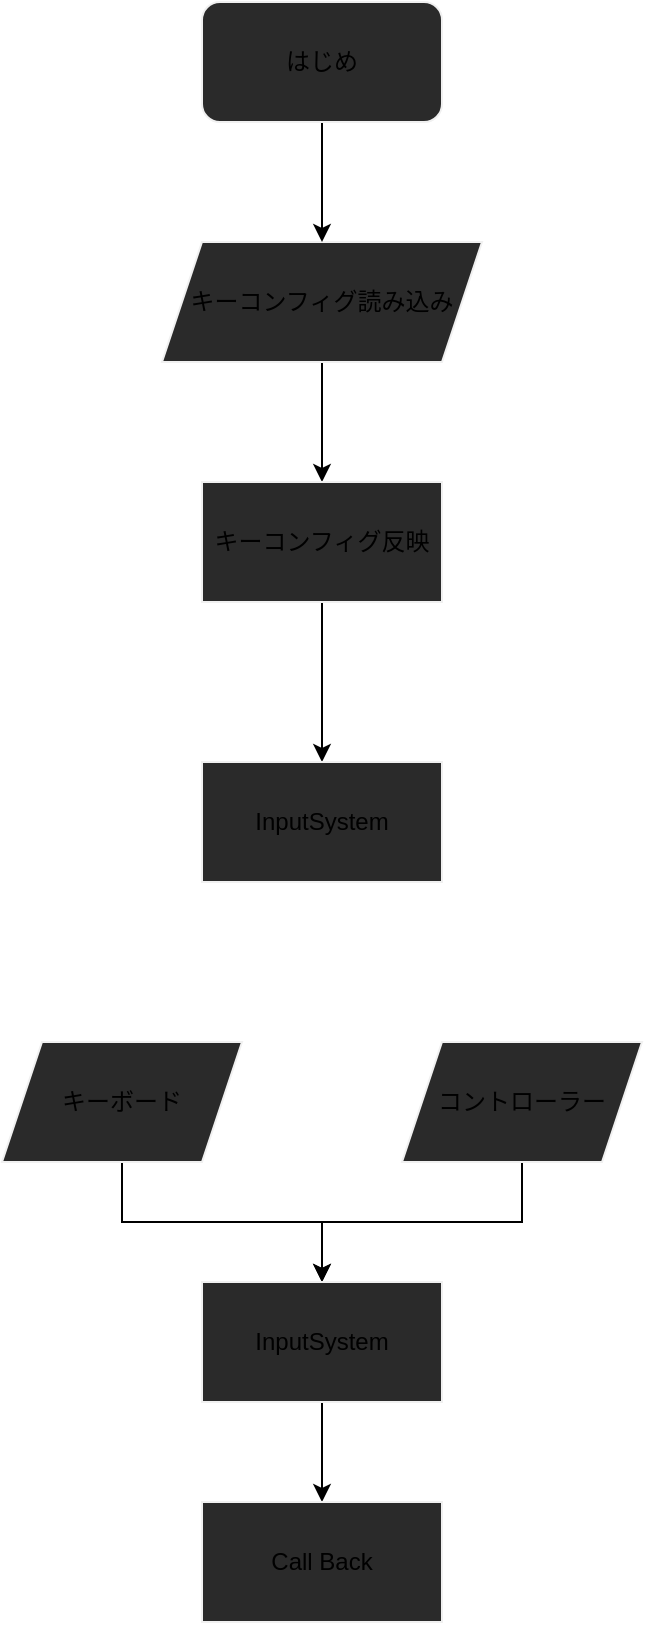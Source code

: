 <mxfile>
    <diagram id="MvHWCSSQX3e3KkiWHiED" name="入力">
        <mxGraphModel dx="1118" dy="828" grid="1" gridSize="10" guides="1" tooltips="1" connect="1" arrows="1" fold="1" page="1" pageScale="1" pageWidth="827" pageHeight="1169" math="0" shadow="0">
            <root>
                <mxCell id="tY9Q51Z8qSHrIGonVBdd-0"/>
                <mxCell id="tY9Q51Z8qSHrIGonVBdd-1" parent="tY9Q51Z8qSHrIGonVBdd-0"/>
                <mxCell id="tY9Q51Z8qSHrIGonVBdd-7" style="edgeStyle=orthogonalEdgeStyle;rounded=0;orthogonalLoop=1;jettySize=auto;html=1;exitX=0.5;exitY=1;exitDx=0;exitDy=0;entryX=0.5;entryY=0;entryDx=0;entryDy=0;fontSize=12;" parent="tY9Q51Z8qSHrIGonVBdd-1" source="tY9Q51Z8qSHrIGonVBdd-2" target="tY9Q51Z8qSHrIGonVBdd-5" edge="1">
                    <mxGeometry relative="1" as="geometry"/>
                </mxCell>
                <mxCell id="tY9Q51Z8qSHrIGonVBdd-2" value="キーコンフィグ読み込み" style="shape=parallelogram;perimeter=parallelogramPerimeter;whiteSpace=wrap;html=1;fixedSize=1;strokeColor=#f0f0f0;fillColor=#2a2a2a;fontSize=12;align=center;" parent="tY9Q51Z8qSHrIGonVBdd-1" vertex="1">
                    <mxGeometry x="340" y="200" width="160" height="60" as="geometry"/>
                </mxCell>
                <mxCell id="tY9Q51Z8qSHrIGonVBdd-4" style="edgeStyle=orthogonalEdgeStyle;rounded=0;orthogonalLoop=1;jettySize=auto;html=1;exitX=0.5;exitY=1;exitDx=0;exitDy=0;entryX=0.5;entryY=0;entryDx=0;entryDy=0;fontSize=12;" parent="tY9Q51Z8qSHrIGonVBdd-1" source="tY9Q51Z8qSHrIGonVBdd-3" target="tY9Q51Z8qSHrIGonVBdd-2" edge="1">
                    <mxGeometry relative="1" as="geometry"/>
                </mxCell>
                <mxCell id="tY9Q51Z8qSHrIGonVBdd-3" value="はじめ" style="rounded=1;whiteSpace=wrap;html=1;strokeColor=#f0f0f0;fillColor=#2a2a2a;fontSize=12;align=center;" parent="tY9Q51Z8qSHrIGonVBdd-1" vertex="1">
                    <mxGeometry x="360" y="80" width="120" height="60" as="geometry"/>
                </mxCell>
                <mxCell id="tY9Q51Z8qSHrIGonVBdd-8" style="edgeStyle=orthogonalEdgeStyle;rounded=0;orthogonalLoop=1;jettySize=auto;html=1;exitX=0.5;exitY=1;exitDx=0;exitDy=0;entryX=0.5;entryY=0;entryDx=0;entryDy=0;fontSize=12;" parent="tY9Q51Z8qSHrIGonVBdd-1" source="tY9Q51Z8qSHrIGonVBdd-5" target="tY9Q51Z8qSHrIGonVBdd-6" edge="1">
                    <mxGeometry relative="1" as="geometry"/>
                </mxCell>
                <mxCell id="tY9Q51Z8qSHrIGonVBdd-5" value="キーコンフィグ反映" style="rounded=0;whiteSpace=wrap;html=1;strokeColor=#f0f0f0;fillColor=#2a2a2a;fontSize=12;align=center;" parent="tY9Q51Z8qSHrIGonVBdd-1" vertex="1">
                    <mxGeometry x="360" y="320" width="120" height="60" as="geometry"/>
                </mxCell>
                <mxCell id="tY9Q51Z8qSHrIGonVBdd-6" value="InputSystem" style="rounded=0;whiteSpace=wrap;html=1;strokeColor=#f0f0f0;fillColor=#2a2a2a;fontSize=12;align=center;" parent="tY9Q51Z8qSHrIGonVBdd-1" vertex="1">
                    <mxGeometry x="360" y="460" width="120" height="60" as="geometry"/>
                </mxCell>
                <mxCell id="tY9Q51Z8qSHrIGonVBdd-12" style="edgeStyle=orthogonalEdgeStyle;rounded=0;orthogonalLoop=1;jettySize=auto;html=1;exitX=0.5;exitY=1;exitDx=0;exitDy=0;entryX=0.5;entryY=0;entryDx=0;entryDy=0;fontSize=12;" parent="tY9Q51Z8qSHrIGonVBdd-1" source="tY9Q51Z8qSHrIGonVBdd-9" target="tY9Q51Z8qSHrIGonVBdd-11" edge="1">
                    <mxGeometry relative="1" as="geometry"/>
                </mxCell>
                <mxCell id="tY9Q51Z8qSHrIGonVBdd-9" value="キーボード" style="shape=parallelogram;perimeter=parallelogramPerimeter;whiteSpace=wrap;html=1;fixedSize=1;strokeColor=#f0f0f0;fillColor=#2a2a2a;fontSize=12;align=center;" parent="tY9Q51Z8qSHrIGonVBdd-1" vertex="1">
                    <mxGeometry x="260" y="600" width="120" height="60" as="geometry"/>
                </mxCell>
                <mxCell id="tY9Q51Z8qSHrIGonVBdd-13" style="edgeStyle=orthogonalEdgeStyle;rounded=0;orthogonalLoop=1;jettySize=auto;html=1;exitX=0.5;exitY=1;exitDx=0;exitDy=0;entryX=0.5;entryY=0;entryDx=0;entryDy=0;fontSize=12;" parent="tY9Q51Z8qSHrIGonVBdd-1" source="tY9Q51Z8qSHrIGonVBdd-10" target="tY9Q51Z8qSHrIGonVBdd-11" edge="1">
                    <mxGeometry relative="1" as="geometry"/>
                </mxCell>
                <mxCell id="tY9Q51Z8qSHrIGonVBdd-10" value="コントローラー" style="shape=parallelogram;perimeter=parallelogramPerimeter;whiteSpace=wrap;html=1;fixedSize=1;strokeColor=#f0f0f0;fillColor=#2a2a2a;fontSize=12;align=center;" parent="tY9Q51Z8qSHrIGonVBdd-1" vertex="1">
                    <mxGeometry x="460" y="600" width="120" height="60" as="geometry"/>
                </mxCell>
                <mxCell id="tY9Q51Z8qSHrIGonVBdd-15" style="edgeStyle=orthogonalEdgeStyle;rounded=0;orthogonalLoop=1;jettySize=auto;html=1;exitX=0.5;exitY=1;exitDx=0;exitDy=0;entryX=0.5;entryY=0;entryDx=0;entryDy=0;fontSize=12;" parent="tY9Q51Z8qSHrIGonVBdd-1" source="tY9Q51Z8qSHrIGonVBdd-11" target="tY9Q51Z8qSHrIGonVBdd-14" edge="1">
                    <mxGeometry relative="1" as="geometry"/>
                </mxCell>
                <mxCell id="tY9Q51Z8qSHrIGonVBdd-11" value="InputSystem" style="rounded=0;whiteSpace=wrap;html=1;strokeColor=#f0f0f0;fillColor=#2a2a2a;fontSize=12;align=center;" parent="tY9Q51Z8qSHrIGonVBdd-1" vertex="1">
                    <mxGeometry x="360" y="720" width="120" height="60" as="geometry"/>
                </mxCell>
                <mxCell id="tY9Q51Z8qSHrIGonVBdd-14" value="Call Back" style="rounded=0;whiteSpace=wrap;html=1;strokeColor=#f0f0f0;fillColor=#2a2a2a;fontSize=12;align=center;" parent="tY9Q51Z8qSHrIGonVBdd-1" vertex="1">
                    <mxGeometry x="360" y="830" width="120" height="60" as="geometry"/>
                </mxCell>
            </root>
        </mxGraphModel>
    </diagram>
    <diagram id="OLlCQ4FDFjsKuJYOyfkO" name="タイトル">
        <mxGraphModel dx="1118" dy="828" grid="1" gridSize="10" guides="1" tooltips="1" connect="1" arrows="1" fold="1" page="1" pageScale="1" pageWidth="827" pageHeight="1169" math="0" shadow="0">
            <root>
                <mxCell id="0"/>
                <mxCell id="1" parent="0"/>
                <mxCell id="FPiUqXLUS5DOBjbjvxEt-28" style="edgeStyle=orthogonalEdgeStyle;rounded=0;orthogonalLoop=1;jettySize=auto;html=1;exitX=0.5;exitY=1;exitDx=0;exitDy=0;entryX=0.5;entryY=0;entryDx=0;entryDy=0;fontSize=30;" parent="1" source="2" target="FPiUqXLUS5DOBjbjvxEt-27" edge="1">
                    <mxGeometry relative="1" as="geometry"/>
                </mxCell>
                <mxCell id="2" value="はじめ" style="rounded=1;whiteSpace=wrap;html=1;" parent="1" vertex="1">
                    <mxGeometry x="354" y="30" width="120" height="60" as="geometry"/>
                </mxCell>
                <mxCell id="17" style="edgeStyle=orthogonalEdgeStyle;rounded=0;orthogonalLoop=1;jettySize=auto;html=1;exitX=0.5;exitY=1;exitDx=0;exitDy=0;entryX=0.5;entryY=0;entryDx=0;entryDy=0;" parent="1" source="3" target="4" edge="1">
                    <mxGeometry relative="1" as="geometry"/>
                </mxCell>
                <mxCell id="3" value="タイトル" style="rounded=0;whiteSpace=wrap;html=1;" parent="1" vertex="1">
                    <mxGeometry x="354" y="270" width="120" height="60" as="geometry"/>
                </mxCell>
                <mxCell id="13" style="edgeStyle=orthogonalEdgeStyle;rounded=0;orthogonalLoop=1;jettySize=auto;html=1;exitX=0;exitY=0.5;exitDx=0;exitDy=0;entryX=0.5;entryY=0;entryDx=0;entryDy=0;" parent="1" source="4" target="6" edge="1">
                    <mxGeometry relative="1" as="geometry"/>
                </mxCell>
                <mxCell id="14" style="edgeStyle=orthogonalEdgeStyle;rounded=0;orthogonalLoop=1;jettySize=auto;html=1;exitX=0.5;exitY=1;exitDx=0;exitDy=0;entryX=0.5;entryY=0;entryDx=0;entryDy=0;" parent="1" source="4" target="7" edge="1">
                    <mxGeometry relative="1" as="geometry"/>
                </mxCell>
                <mxCell id="15" style="edgeStyle=orthogonalEdgeStyle;rounded=0;orthogonalLoop=1;jettySize=auto;html=1;exitX=1;exitY=0.5;exitDx=0;exitDy=0;entryX=0.5;entryY=0;entryDx=0;entryDy=0;" parent="1" source="4" target="9" edge="1">
                    <mxGeometry relative="1" as="geometry"/>
                </mxCell>
                <mxCell id="4" value="選択肢" style="rhombus;whiteSpace=wrap;html=1;" parent="1" vertex="1">
                    <mxGeometry x="374" y="390" width="80" height="80" as="geometry"/>
                </mxCell>
                <mxCell id="6" value="設定" style="rounded=1;whiteSpace=wrap;html=1;" parent="1" vertex="1">
                    <mxGeometry x="194" y="510" width="120" height="60" as="geometry"/>
                </mxCell>
                <mxCell id="7" value="ステージセレクト" style="rounded=1;whiteSpace=wrap;html=1;" parent="1" vertex="1">
                    <mxGeometry x="354" y="510" width="120" height="60" as="geometry"/>
                </mxCell>
                <mxCell id="9" value="ゲーム終了" style="rounded=1;whiteSpace=wrap;html=1;" parent="1" vertex="1">
                    <mxGeometry x="514" y="510" width="120" height="60" as="geometry"/>
                </mxCell>
                <mxCell id="27" value="" style="group" parent="1" vertex="1" connectable="0">
                    <mxGeometry x="114" y="650" width="600" height="350" as="geometry"/>
                </mxCell>
                <mxCell id="19" value="" style="rounded=0;whiteSpace=wrap;html=1;" parent="27" vertex="1">
                    <mxGeometry width="600" height="350" as="geometry"/>
                </mxCell>
                <mxCell id="21" value="タイトル" style="text;html=1;strokeColor=none;fillColor=none;align=center;verticalAlign=middle;whiteSpace=wrap;rounded=0;fontSize=50;" parent="27" vertex="1">
                    <mxGeometry x="16" y="40" width="220" height="140" as="geometry"/>
                </mxCell>
                <mxCell id="23" value="Start&lt;br&gt;Option&lt;br&gt;&lt;div&gt;&lt;span&gt;Quit&lt;/span&gt;&lt;/div&gt;" style="text;html=1;strokeColor=none;fillColor=none;align=left;verticalAlign=middle;whiteSpace=wrap;rounded=0;fontSize=30;" parent="27" vertex="1">
                    <mxGeometry x="16" y="230" width="150" height="75" as="geometry"/>
                </mxCell>
                <mxCell id="25" value="&lt;span style=&quot;font-style: normal&quot;&gt;&lt;b&gt;要変更&lt;/b&gt;&lt;/span&gt;" style="text;html=1;strokeColor=none;fillColor=none;align=center;verticalAlign=middle;whiteSpace=wrap;rounded=0;fontSize=30;fontStyle=2" parent="27" vertex="1">
                    <mxGeometry x="466" y="290" width="110" height="30" as="geometry"/>
                </mxCell>
                <mxCell id="FPiUqXLUS5DOBjbjvxEt-29" style="edgeStyle=orthogonalEdgeStyle;rounded=0;orthogonalLoop=1;jettySize=auto;html=1;exitX=0.5;exitY=1;exitDx=0;exitDy=0;entryX=0.5;entryY=0;entryDx=0;entryDy=0;fontSize=30;" parent="1" source="FPiUqXLUS5DOBjbjvxEt-27" target="3" edge="1">
                    <mxGeometry relative="1" as="geometry"/>
                </mxCell>
                <mxCell id="FPiUqXLUS5DOBjbjvxEt-27" value="&lt;font style=&quot;font-size: 12px&quot;&gt;セーブファイル、設定ファイル&lt;br&gt;読み込み&lt;/font&gt;" style="shape=parallelogram;perimeter=parallelogramPerimeter;whiteSpace=wrap;html=1;fixedSize=1;rounded=0;fontSize=30;align=center;" parent="1" vertex="1">
                    <mxGeometry x="307" y="130" width="214" height="82" as="geometry"/>
                </mxCell>
            </root>
        </mxGraphModel>
    </diagram>
    <diagram id="NQFGz64XYPDGoa7to2NR" name="設定">
        <mxGraphModel dx="1118" dy="828" grid="1" gridSize="10" guides="1" tooltips="1" connect="1" arrows="1" fold="1" page="1" pageScale="1" pageWidth="827" pageHeight="1169" math="0" shadow="0">
            <root>
                <mxCell id="ShIRzIYc7heRDEOFursd-0"/>
                <mxCell id="ShIRzIYc7heRDEOFursd-1" parent="ShIRzIYc7heRDEOFursd-0"/>
                <mxCell id="vU93pefcQHkQWG4s5k0u-6" style="edgeStyle=orthogonalEdgeStyle;rounded=0;orthogonalLoop=1;jettySize=auto;html=1;exitX=0.5;exitY=1;exitDx=0;exitDy=0;entryX=0.5;entryY=0;entryDx=0;entryDy=0;fontSize=12;" parent="ShIRzIYc7heRDEOFursd-1" source="ShIRzIYc7heRDEOFursd-2" target="vU93pefcQHkQWG4s5k0u-0" edge="1">
                    <mxGeometry relative="1" as="geometry"/>
                </mxCell>
                <mxCell id="ShIRzIYc7heRDEOFursd-2" value="設定" style="rounded=1;whiteSpace=wrap;html=1;fontSize=12;align=center;" parent="ShIRzIYc7heRDEOFursd-1" vertex="1">
                    <mxGeometry x="409" y="80" width="120" height="60" as="geometry"/>
                </mxCell>
                <mxCell id="vU93pefcQHkQWG4s5k0u-7" style="edgeStyle=orthogonalEdgeStyle;rounded=0;orthogonalLoop=1;jettySize=auto;html=1;exitX=0.5;exitY=1;exitDx=0;exitDy=0;entryX=0.5;entryY=0;entryDx=0;entryDy=0;fontSize=12;" parent="ShIRzIYc7heRDEOFursd-1" source="vU93pefcQHkQWG4s5k0u-0" target="vU93pefcQHkQWG4s5k0u-1" edge="1">
                    <mxGeometry relative="1" as="geometry"/>
                </mxCell>
                <mxCell id="vU93pefcQHkQWG4s5k0u-0" value="設定項目表示" style="rounded=0;whiteSpace=wrap;html=1;fontSize=12;" parent="ShIRzIYc7heRDEOFursd-1" vertex="1">
                    <mxGeometry x="409" y="190" width="120" height="60" as="geometry"/>
                </mxCell>
                <mxCell id="vU93pefcQHkQWG4s5k0u-8" style="edgeStyle=orthogonalEdgeStyle;rounded=0;orthogonalLoop=1;jettySize=auto;html=1;exitX=0;exitY=0.5;exitDx=0;exitDy=0;entryX=0.5;entryY=0;entryDx=0;entryDy=0;fontSize=12;" parent="ShIRzIYc7heRDEOFursd-1" source="vU93pefcQHkQWG4s5k0u-1" target="vU93pefcQHkQWG4s5k0u-3" edge="1">
                    <mxGeometry relative="1" as="geometry"/>
                </mxCell>
                <mxCell id="vU93pefcQHkQWG4s5k0u-9" style="edgeStyle=orthogonalEdgeStyle;rounded=0;orthogonalLoop=1;jettySize=auto;html=1;exitX=1;exitY=0.5;exitDx=0;exitDy=0;entryX=0.5;entryY=0;entryDx=0;entryDy=0;fontSize=12;" parent="ShIRzIYc7heRDEOFursd-1" source="vU93pefcQHkQWG4s5k0u-1" target="vU93pefcQHkQWG4s5k0u-4" edge="1">
                    <mxGeometry relative="1" as="geometry"/>
                </mxCell>
                <mxCell id="vU93pefcQHkQWG4s5k0u-10" style="edgeStyle=orthogonalEdgeStyle;rounded=0;orthogonalLoop=1;jettySize=auto;html=1;exitX=0.5;exitY=1;exitDx=0;exitDy=0;entryX=0.5;entryY=0;entryDx=0;entryDy=0;fontSize=12;" parent="ShIRzIYc7heRDEOFursd-1" source="vU93pefcQHkQWG4s5k0u-1" target="vU93pefcQHkQWG4s5k0u-2" edge="1">
                    <mxGeometry relative="1" as="geometry"/>
                </mxCell>
                <mxCell id="vU93pefcQHkQWG4s5k0u-16" style="edgeStyle=orthogonalEdgeStyle;rounded=0;orthogonalLoop=1;jettySize=auto;html=1;exitX=0;exitY=0.5;exitDx=0;exitDy=0;entryX=0.5;entryY=0;entryDx=0;entryDy=0;fontSize=12;" parent="ShIRzIYc7heRDEOFursd-1" source="vU93pefcQHkQWG4s5k0u-1" target="vU93pefcQHkQWG4s5k0u-15" edge="1">
                    <mxGeometry relative="1" as="geometry"/>
                </mxCell>
                <mxCell id="vU93pefcQHkQWG4s5k0u-1" value="項目選択" style="rhombus;whiteSpace=wrap;html=1;fontSize=12;" parent="ShIRzIYc7heRDEOFursd-1" vertex="1">
                    <mxGeometry x="429" y="290" width="80" height="80" as="geometry"/>
                </mxCell>
                <mxCell id="vU93pefcQHkQWG4s5k0u-27" style="edgeStyle=orthogonalEdgeStyle;rounded=0;orthogonalLoop=1;jettySize=auto;html=1;exitX=0.5;exitY=1;exitDx=0;exitDy=0;entryX=0.5;entryY=0;entryDx=0;entryDy=0;fontSize=12;" parent="ShIRzIYc7heRDEOFursd-1" source="vU93pefcQHkQWG4s5k0u-2" target="vU93pefcQHkQWG4s5k0u-24" edge="1">
                    <mxGeometry relative="1" as="geometry"/>
                </mxCell>
                <mxCell id="vU93pefcQHkQWG4s5k0u-2" value="言語" style="rounded=0;whiteSpace=wrap;html=1;fontSize=12;" parent="ShIRzIYc7heRDEOFursd-1" vertex="1">
                    <mxGeometry x="409" y="440" width="120" height="60" as="geometry"/>
                </mxCell>
                <mxCell id="vU93pefcQHkQWG4s5k0u-26" style="edgeStyle=orthogonalEdgeStyle;rounded=0;orthogonalLoop=1;jettySize=auto;html=1;exitX=0.5;exitY=1;exitDx=0;exitDy=0;entryX=0.5;entryY=0;entryDx=0;entryDy=0;fontSize=12;" parent="ShIRzIYc7heRDEOFursd-1" source="vU93pefcQHkQWG4s5k0u-3" target="vU93pefcQHkQWG4s5k0u-23" edge="1">
                    <mxGeometry relative="1" as="geometry"/>
                </mxCell>
                <mxCell id="vU93pefcQHkQWG4s5k0u-3" value="音量" style="rounded=0;whiteSpace=wrap;html=1;fontSize=12;" parent="ShIRzIYc7heRDEOFursd-1" vertex="1">
                    <mxGeometry x="239" y="440" width="120" height="60" as="geometry"/>
                </mxCell>
                <mxCell id="vU93pefcQHkQWG4s5k0u-28" style="edgeStyle=orthogonalEdgeStyle;rounded=0;orthogonalLoop=1;jettySize=auto;html=1;exitX=0.5;exitY=1;exitDx=0;exitDy=0;entryX=0.5;entryY=0;entryDx=0;entryDy=0;fontSize=12;" parent="ShIRzIYc7heRDEOFursd-1" source="vU93pefcQHkQWG4s5k0u-4" target="vU93pefcQHkQWG4s5k0u-25" edge="1">
                    <mxGeometry relative="1" as="geometry"/>
                </mxCell>
                <mxCell id="vU93pefcQHkQWG4s5k0u-4" value="キーコンフィグ" style="rounded=0;whiteSpace=wrap;html=1;fontSize=12;" parent="ShIRzIYc7heRDEOFursd-1" vertex="1">
                    <mxGeometry x="579" y="440" width="120" height="60" as="geometry"/>
                </mxCell>
                <mxCell id="vU93pefcQHkQWG4s5k0u-22" style="edgeStyle=orthogonalEdgeStyle;rounded=0;orthogonalLoop=1;jettySize=auto;html=1;exitX=0.5;exitY=1;exitDx=0;exitDy=0;entryX=1;entryY=0.5;entryDx=0;entryDy=0;fontSize=12;" parent="ShIRzIYc7heRDEOFursd-1" source="vU93pefcQHkQWG4s5k0u-5" target="vU93pefcQHkQWG4s5k0u-0" edge="1">
                    <mxGeometry relative="1" as="geometry">
                        <Array as="points">
                            <mxPoint x="469" y="870"/>
                            <mxPoint x="759" y="870"/>
                            <mxPoint x="759" y="220"/>
                        </Array>
                    </mxGeometry>
                </mxCell>
                <mxCell id="vU93pefcQHkQWG4s5k0u-5" value="設定ファイルに書き込み" style="shape=parallelogram;perimeter=parallelogramPerimeter;whiteSpace=wrap;html=1;fixedSize=1;fontSize=12;" parent="ShIRzIYc7heRDEOFursd-1" vertex="1">
                    <mxGeometry x="389" y="740" width="160" height="60" as="geometry"/>
                </mxCell>
                <mxCell id="vU93pefcQHkQWG4s5k0u-21" style="edgeStyle=orthogonalEdgeStyle;rounded=0;orthogonalLoop=1;jettySize=auto;html=1;exitX=0.5;exitY=1;exitDx=0;exitDy=0;entryX=0.5;entryY=0;entryDx=0;entryDy=0;fontSize=12;" parent="ShIRzIYc7heRDEOFursd-1" source="vU93pefcQHkQWG4s5k0u-15" target="vU93pefcQHkQWG4s5k0u-20" edge="1">
                    <mxGeometry relative="1" as="geometry"/>
                </mxCell>
                <mxCell id="vU93pefcQHkQWG4s5k0u-15" value="戻る" style="rounded=0;whiteSpace=wrap;html=1;fontSize=12;" parent="ShIRzIYc7heRDEOFursd-1" vertex="1">
                    <mxGeometry x="69" y="440" width="120" height="60" as="geometry"/>
                </mxCell>
                <mxCell id="vU93pefcQHkQWG4s5k0u-20" value="直前の画面" style="rounded=1;whiteSpace=wrap;html=1;fontSize=12;" parent="ShIRzIYc7heRDEOFursd-1" vertex="1">
                    <mxGeometry x="69" y="575" width="120" height="60" as="geometry"/>
                </mxCell>
                <mxCell id="vU93pefcQHkQWG4s5k0u-29" style="edgeStyle=orthogonalEdgeStyle;rounded=0;orthogonalLoop=1;jettySize=auto;html=1;exitX=0.5;exitY=1;exitDx=0;exitDy=0;entryX=0.5;entryY=0;entryDx=0;entryDy=0;fontSize=12;" parent="ShIRzIYc7heRDEOFursd-1" source="vU93pefcQHkQWG4s5k0u-23" target="vU93pefcQHkQWG4s5k0u-5" edge="1">
                    <mxGeometry relative="1" as="geometry"/>
                </mxCell>
                <mxCell id="vU93pefcQHkQWG4s5k0u-23" value="バー操作" style="rounded=0;whiteSpace=wrap;html=1;fontSize=12;" parent="ShIRzIYc7heRDEOFursd-1" vertex="1">
                    <mxGeometry x="239" y="575" width="120" height="60" as="geometry"/>
                </mxCell>
                <mxCell id="vU93pefcQHkQWG4s5k0u-30" style="edgeStyle=orthogonalEdgeStyle;rounded=0;orthogonalLoop=1;jettySize=auto;html=1;exitX=0.5;exitY=1;exitDx=0;exitDy=0;entryX=0.5;entryY=0;entryDx=0;entryDy=0;fontSize=12;" parent="ShIRzIYc7heRDEOFursd-1" source="vU93pefcQHkQWG4s5k0u-24" target="vU93pefcQHkQWG4s5k0u-5" edge="1">
                    <mxGeometry relative="1" as="geometry"/>
                </mxCell>
                <mxCell id="vU93pefcQHkQWG4s5k0u-24" value="リスト操作" style="rounded=0;whiteSpace=wrap;html=1;fontSize=12;" parent="ShIRzIYc7heRDEOFursd-1" vertex="1">
                    <mxGeometry x="409" y="575" width="120" height="60" as="geometry"/>
                </mxCell>
                <mxCell id="vU93pefcQHkQWG4s5k0u-31" style="edgeStyle=orthogonalEdgeStyle;rounded=0;orthogonalLoop=1;jettySize=auto;html=1;exitX=0.5;exitY=1;exitDx=0;exitDy=0;entryX=0.5;entryY=0;entryDx=0;entryDy=0;fontSize=12;" parent="ShIRzIYc7heRDEOFursd-1" source="vU93pefcQHkQWG4s5k0u-25" target="vU93pefcQHkQWG4s5k0u-5" edge="1">
                    <mxGeometry relative="1" as="geometry"/>
                </mxCell>
                <mxCell id="vU93pefcQHkQWG4s5k0u-25" value="テーブル操作" style="rounded=0;whiteSpace=wrap;html=1;fontSize=12;" parent="ShIRzIYc7heRDEOFursd-1" vertex="1">
                    <mxGeometry x="579" y="575" width="120" height="60" as="geometry"/>
                </mxCell>
                <mxCell id="xeK9FwHJkOKHolxAsqoF-0" value="" style="group;fillColor=#2a2a2a;" parent="ShIRzIYc7heRDEOFursd-1" vertex="1" connectable="0">
                    <mxGeometry x="43.0" y="965" width="342.86" height="200" as="geometry"/>
                </mxCell>
                <mxCell id="xeK9FwHJkOKHolxAsqoF-1" value="" style="rounded=0;whiteSpace=wrap;html=1;" parent="xeK9FwHJkOKHolxAsqoF-0" vertex="1">
                    <mxGeometry y="-5" width="342.86" height="200" as="geometry"/>
                </mxCell>
                <mxCell id="xeK9FwHJkOKHolxAsqoF-5" value="オプション" style="text;html=1;strokeColor=none;fillColor=none;align=left;verticalAlign=middle;whiteSpace=wrap;rounded=0;fontSize=20;" parent="xeK9FwHJkOKHolxAsqoF-0" vertex="1">
                    <mxGeometry x="28" y="20" width="112" height="20" as="geometry"/>
                </mxCell>
                <mxCell id="xeK9FwHJkOKHolxAsqoF-8" value="" style="rounded=0;whiteSpace=wrap;html=1;fontSize=20;align=left;fillColor=#FFFFFF;" parent="xeK9FwHJkOKHolxAsqoF-0" vertex="1">
                    <mxGeometry x="198" y="60" width="120" height="10" as="geometry"/>
                </mxCell>
                <mxCell id="xeK9FwHJkOKHolxAsqoF-9" value="" style="rounded=0;whiteSpace=wrap;html=1;fontSize=20;align=left;fillColor=#FFFFFF;" parent="xeK9FwHJkOKHolxAsqoF-0" vertex="1">
                    <mxGeometry x="198" y="85" width="120" height="10" as="geometry"/>
                </mxCell>
                <mxCell id="xeK9FwHJkOKHolxAsqoF-10" value="&lt;font style=&quot;font-size: 12px&quot;&gt;日本語&lt;/font&gt;" style="text;html=1;strokeColor=none;fillColor=none;align=left;verticalAlign=middle;whiteSpace=wrap;rounded=0;fontSize=20;" parent="xeK9FwHJkOKHolxAsqoF-0" vertex="1">
                    <mxGeometry x="198" y="110" width="40" height="20" as="geometry"/>
                </mxCell>
                <mxCell id="xeK9FwHJkOKHolxAsqoF-11" value="BGMボリューム" style="text;html=1;strokeColor=none;fillColor=none;align=left;verticalAlign=middle;whiteSpace=wrap;rounded=0;fontSize=12;" parent="xeK9FwHJkOKHolxAsqoF-0" vertex="1">
                    <mxGeometry x="28" y="55" width="92" height="20" as="geometry"/>
                </mxCell>
                <mxCell id="xeK9FwHJkOKHolxAsqoF-12" value="SEボリューム" style="text;html=1;strokeColor=none;fillColor=none;align=left;verticalAlign=middle;whiteSpace=wrap;rounded=0;fontSize=12;" parent="xeK9FwHJkOKHolxAsqoF-0" vertex="1">
                    <mxGeometry x="28" y="80" width="92" height="20" as="geometry"/>
                </mxCell>
                <mxCell id="xeK9FwHJkOKHolxAsqoF-13" value="言語" style="text;html=1;strokeColor=none;fillColor=none;align=left;verticalAlign=middle;whiteSpace=wrap;rounded=0;fontSize=12;" parent="xeK9FwHJkOKHolxAsqoF-0" vertex="1">
                    <mxGeometry x="28" y="110" width="40" height="20" as="geometry"/>
                </mxCell>
                <mxCell id="xeK9FwHJkOKHolxAsqoF-14" value="キーコンフィグ" style="text;html=1;strokeColor=none;fillColor=none;align=left;verticalAlign=middle;whiteSpace=wrap;rounded=0;fontSize=12;" parent="xeK9FwHJkOKHolxAsqoF-0" vertex="1">
                    <mxGeometry x="28" y="140" width="100" height="20" as="geometry"/>
                </mxCell>
                <mxCell id="xeK9FwHJkOKHolxAsqoF-38" style="edgeStyle=orthogonalEdgeStyle;rounded=0;orthogonalLoop=1;jettySize=auto;html=1;exitX=1;exitY=0.5;exitDx=0;exitDy=0;entryX=0;entryY=0.5;entryDx=0;entryDy=0;fontSize=12;" parent="ShIRzIYc7heRDEOFursd-1" source="xeK9FwHJkOKHolxAsqoF-1" target="xeK9FwHJkOKHolxAsqoF-16" edge="1">
                    <mxGeometry relative="1" as="geometry"/>
                </mxCell>
                <mxCell id="xeK9FwHJkOKHolxAsqoF-39" value="" style="group" parent="ShIRzIYc7heRDEOFursd-1" vertex="1" connectable="0">
                    <mxGeometry x="440.86" y="960" width="342.86" height="200" as="geometry"/>
                </mxCell>
                <mxCell id="xeK9FwHJkOKHolxAsqoF-16" value="" style="rounded=0;whiteSpace=wrap;html=1;" parent="xeK9FwHJkOKHolxAsqoF-39" vertex="1">
                    <mxGeometry width="342.86" height="200" as="geometry"/>
                </mxCell>
                <mxCell id="xeK9FwHJkOKHolxAsqoF-17" value="オプション" style="text;html=1;strokeColor=none;fillColor=none;align=left;verticalAlign=middle;whiteSpace=wrap;rounded=0;fontSize=20;" parent="xeK9FwHJkOKHolxAsqoF-39" vertex="1">
                    <mxGeometry x="28" y="25" width="112" height="20" as="geometry"/>
                </mxCell>
                <mxCell id="xeK9FwHJkOKHolxAsqoF-24" value="キーコンフィグ" style="text;html=1;strokeColor=none;fillColor=none;align=left;verticalAlign=middle;whiteSpace=wrap;rounded=0;fontSize=12;" parent="xeK9FwHJkOKHolxAsqoF-39" vertex="1">
                    <mxGeometry x="28" y="55" width="100" height="20" as="geometry"/>
                </mxCell>
                <mxCell id="xeK9FwHJkOKHolxAsqoF-25" value="" style="shape=table;html=1;whiteSpace=wrap;startSize=0;container=1;collapsible=0;childLayout=tableLayout;fontSize=12;align=left;fillColor=none;" parent="xeK9FwHJkOKHolxAsqoF-39" vertex="1">
                    <mxGeometry x="41.43" y="85" width="260" height="97.5" as="geometry"/>
                </mxCell>
                <mxCell id="xeK9FwHJkOKHolxAsqoF-26" value="" style="shape=partialRectangle;html=1;whiteSpace=wrap;collapsible=0;dropTarget=0;pointerEvents=0;fillColor=none;top=0;left=0;bottom=0;right=0;points=[[0,0.5],[1,0.5]];portConstraint=eastwest;" parent="xeK9FwHJkOKHolxAsqoF-25" vertex="1">
                    <mxGeometry width="260" height="33" as="geometry"/>
                </mxCell>
                <mxCell id="xeK9FwHJkOKHolxAsqoF-27" value="操作" style="shape=partialRectangle;html=1;whiteSpace=wrap;connectable=0;fillColor=none;top=0;left=0;bottom=0;right=0;overflow=hidden;" parent="xeK9FwHJkOKHolxAsqoF-26" vertex="1">
                    <mxGeometry width="86" height="33" as="geometry"/>
                </mxCell>
                <mxCell id="xeK9FwHJkOKHolxAsqoF-28" value="キーボード" style="shape=partialRectangle;html=1;whiteSpace=wrap;connectable=0;fillColor=none;top=0;left=0;bottom=0;right=0;overflow=hidden;" parent="xeK9FwHJkOKHolxAsqoF-26" vertex="1">
                    <mxGeometry x="86" width="88" height="33" as="geometry"/>
                </mxCell>
                <mxCell id="xeK9FwHJkOKHolxAsqoF-29" value="コントローラー" style="shape=partialRectangle;html=1;whiteSpace=wrap;connectable=0;fillColor=none;top=0;left=0;bottom=0;right=0;overflow=hidden;" parent="xeK9FwHJkOKHolxAsqoF-26" vertex="1">
                    <mxGeometry x="174" width="86" height="33" as="geometry"/>
                </mxCell>
                <mxCell id="xeK9FwHJkOKHolxAsqoF-30" value="" style="shape=partialRectangle;html=1;whiteSpace=wrap;collapsible=0;dropTarget=0;pointerEvents=0;fillColor=none;top=0;left=0;bottom=0;right=0;points=[[0,0.5],[1,0.5]];portConstraint=eastwest;" parent="xeK9FwHJkOKHolxAsqoF-25" vertex="1">
                    <mxGeometry y="33" width="260" height="32" as="geometry"/>
                </mxCell>
                <mxCell id="xeK9FwHJkOKHolxAsqoF-31" value="右移動" style="shape=partialRectangle;html=1;whiteSpace=wrap;connectable=0;fillColor=none;top=0;left=0;bottom=0;right=0;overflow=hidden;" parent="xeK9FwHJkOKHolxAsqoF-30" vertex="1">
                    <mxGeometry width="86" height="32" as="geometry"/>
                </mxCell>
                <mxCell id="xeK9FwHJkOKHolxAsqoF-32" value="D" style="shape=partialRectangle;html=1;whiteSpace=wrap;connectable=0;fillColor=none;top=0;left=0;bottom=0;right=0;overflow=hidden;" parent="xeK9FwHJkOKHolxAsqoF-30" vertex="1">
                    <mxGeometry x="86" width="88" height="32" as="geometry"/>
                </mxCell>
                <mxCell id="xeK9FwHJkOKHolxAsqoF-33" value="Lスティック右" style="shape=partialRectangle;html=1;whiteSpace=wrap;connectable=0;fillColor=none;top=0;left=0;bottom=0;right=0;overflow=hidden;" parent="xeK9FwHJkOKHolxAsqoF-30" vertex="1">
                    <mxGeometry x="174" width="86" height="32" as="geometry"/>
                </mxCell>
                <mxCell id="xeK9FwHJkOKHolxAsqoF-34" value="" style="shape=partialRectangle;html=1;whiteSpace=wrap;collapsible=0;dropTarget=0;pointerEvents=0;fillColor=none;top=0;left=0;bottom=0;right=0;points=[[0,0.5],[1,0.5]];portConstraint=eastwest;" parent="xeK9FwHJkOKHolxAsqoF-25" vertex="1">
                    <mxGeometry y="65" width="260" height="33" as="geometry"/>
                </mxCell>
                <mxCell id="xeK9FwHJkOKHolxAsqoF-35" value="ジャンプ" style="shape=partialRectangle;html=1;whiteSpace=wrap;connectable=0;fillColor=none;top=0;left=0;bottom=0;right=0;overflow=hidden;" parent="xeK9FwHJkOKHolxAsqoF-34" vertex="1">
                    <mxGeometry width="86" height="33" as="geometry"/>
                </mxCell>
                <mxCell id="xeK9FwHJkOKHolxAsqoF-36" value="Space" style="shape=partialRectangle;html=1;whiteSpace=wrap;connectable=0;fillColor=none;top=0;left=0;bottom=0;right=0;overflow=hidden;" parent="xeK9FwHJkOKHolxAsqoF-34" vertex="1">
                    <mxGeometry x="86" width="88" height="33" as="geometry"/>
                </mxCell>
                <mxCell id="xeK9FwHJkOKHolxAsqoF-37" value="×" style="shape=partialRectangle;html=1;whiteSpace=wrap;connectable=0;fillColor=none;top=0;left=0;bottom=0;right=0;overflow=hidden;" parent="xeK9FwHJkOKHolxAsqoF-34" vertex="1">
                    <mxGeometry x="174" width="86" height="33" as="geometry"/>
                </mxCell>
            </root>
        </mxGraphModel>
    </diagram>
    <diagram id="x0jxjWOw4tR_N2gl1x7q" name="ステージセレクト">
        <mxGraphModel dx="1118" dy="828" grid="1" gridSize="10" guides="1" tooltips="1" connect="1" arrows="1" fold="1" page="1" pageScale="1" pageWidth="827" pageHeight="1169" math="0" shadow="0">
            <root>
                <mxCell id="hxFUsI1PrDXO91a1jrPu-0"/>
                <mxCell id="hxFUsI1PrDXO91a1jrPu-1" parent="hxFUsI1PrDXO91a1jrPu-0"/>
                <mxCell id="hxFUsI1PrDXO91a1jrPu-2" value="ゲーム開始" style="rounded=1;whiteSpace=wrap;html=1;fontSize=12;" parent="hxFUsI1PrDXO91a1jrPu-1" vertex="1">
                    <mxGeometry x="360" y="540" width="120" height="60" as="geometry"/>
                </mxCell>
                <mxCell id="MaAmKDyjEhRg6Q8Drhyq-3" style="edgeStyle=orthogonalEdgeStyle;rounded=0;orthogonalLoop=1;jettySize=auto;html=1;exitX=0.5;exitY=1;exitDx=0;exitDy=0;entryX=0.5;entryY=0;entryDx=0;entryDy=0;fontSize=12;" parent="hxFUsI1PrDXO91a1jrPu-1" source="LtByB-0nww7BzLxQRbjP-0" target="MaAmKDyjEhRg6Q8Drhyq-0" edge="1">
                    <mxGeometry relative="1" as="geometry"/>
                </mxCell>
                <mxCell id="LtByB-0nww7BzLxQRbjP-0" value="ステージセレクト" style="rounded=1;whiteSpace=wrap;html=1;fontSize=12;" parent="hxFUsI1PrDXO91a1jrPu-1" vertex="1">
                    <mxGeometry x="360" y="40" width="120" height="60" as="geometry"/>
                </mxCell>
                <mxCell id="MaAmKDyjEhRg6Q8Drhyq-6" style="edgeStyle=orthogonalEdgeStyle;rounded=0;orthogonalLoop=1;jettySize=auto;html=1;exitX=0.5;exitY=1;exitDx=0;exitDy=0;entryX=0.5;entryY=0;entryDx=0;entryDy=0;fontSize=12;" parent="hxFUsI1PrDXO91a1jrPu-1" source="LtByB-0nww7BzLxQRbjP-1" target="hxFUsI1PrDXO91a1jrPu-2" edge="1">
                    <mxGeometry relative="1" as="geometry"/>
                </mxCell>
                <mxCell id="LtByB-0nww7BzLxQRbjP-1" value="選択" style="rounded=0;whiteSpace=wrap;html=1;fontSize=12;" parent="hxFUsI1PrDXO91a1jrPu-1" vertex="1">
                    <mxGeometry x="360" y="360" width="120" height="60" as="geometry"/>
                </mxCell>
                <mxCell id="MaAmKDyjEhRg6Q8Drhyq-4" style="edgeStyle=orthogonalEdgeStyle;rounded=0;orthogonalLoop=1;jettySize=auto;html=1;exitX=1;exitY=0.5;exitDx=0;exitDy=0;entryX=0.5;entryY=0;entryDx=0;entryDy=0;fontSize=12;" parent="hxFUsI1PrDXO91a1jrPu-1" source="MaAmKDyjEhRg6Q8Drhyq-0" target="MaAmKDyjEhRg6Q8Drhyq-2" edge="1">
                    <mxGeometry relative="1" as="geometry"/>
                </mxCell>
                <mxCell id="MaAmKDyjEhRg6Q8Drhyq-5" style="edgeStyle=orthogonalEdgeStyle;rounded=0;orthogonalLoop=1;jettySize=auto;html=1;exitX=0.5;exitY=1;exitDx=0;exitDy=0;fontSize=12;" parent="hxFUsI1PrDXO91a1jrPu-1" source="MaAmKDyjEhRg6Q8Drhyq-0" target="LtByB-0nww7BzLxQRbjP-1" edge="1">
                    <mxGeometry relative="1" as="geometry"/>
                </mxCell>
                <mxCell id="MaAmKDyjEhRg6Q8Drhyq-0" value="" style="rhombus;whiteSpace=wrap;html=1;strokeColor=#f0f0f0;fontSize=12;align=left;" parent="hxFUsI1PrDXO91a1jrPu-1" vertex="1">
                    <mxGeometry x="380" y="160" width="80" height="80" as="geometry"/>
                </mxCell>
                <mxCell id="MaAmKDyjEhRg6Q8Drhyq-7" style="edgeStyle=orthogonalEdgeStyle;rounded=0;orthogonalLoop=1;jettySize=auto;html=1;exitX=0.5;exitY=1;exitDx=0;exitDy=0;fontSize=12;entryX=0.5;entryY=0;entryDx=0;entryDy=0;" parent="hxFUsI1PrDXO91a1jrPu-1" source="MaAmKDyjEhRg6Q8Drhyq-2" target="MaAmKDyjEhRg6Q8Drhyq-8" edge="1">
                    <mxGeometry relative="1" as="geometry">
                        <mxPoint x="580" y="490" as="targetPoint"/>
                    </mxGeometry>
                </mxCell>
                <mxCell id="MaAmKDyjEhRg6Q8Drhyq-2" value="戻る" style="rounded=0;whiteSpace=wrap;html=1;strokeColor=#f0f0f0;fontSize=12;align=center;" parent="hxFUsI1PrDXO91a1jrPu-1" vertex="1">
                    <mxGeometry x="520" y="360" width="120" height="60" as="geometry"/>
                </mxCell>
                <mxCell id="MaAmKDyjEhRg6Q8Drhyq-8" value="タイトル" style="rounded=1;whiteSpace=wrap;html=1;strokeColor=#f0f0f0;fillColor=#2a2a2a;fontSize=12;align=center;" parent="hxFUsI1PrDXO91a1jrPu-1" vertex="1">
                    <mxGeometry x="520" y="540" width="120" height="60" as="geometry"/>
                </mxCell>
            </root>
        </mxGraphModel>
    </diagram>
    <diagram id="g4jTVuSflQKeAvzpOW5a" name="ゲーム本編">
        <mxGraphModel dx="1118" dy="828" grid="1" gridSize="10" guides="1" tooltips="1" connect="1" arrows="1" fold="1" page="1" pageScale="1" pageWidth="827" pageHeight="1169" math="0" shadow="0">
            <root>
                <mxCell id="EV-zGK_peEdf_ObqjnVQ-0"/>
                <mxCell id="EV-zGK_peEdf_ObqjnVQ-1" parent="EV-zGK_peEdf_ObqjnVQ-0"/>
                <mxCell id="GqQOvLLpaJCF3pljP2aV-1" style="edgeStyle=orthogonalEdgeStyle;rounded=0;orthogonalLoop=1;jettySize=auto;html=1;exitX=0.5;exitY=1;exitDx=0;exitDy=0;entryX=0.5;entryY=0;entryDx=0;entryDy=0;fontSize=12;" parent="EV-zGK_peEdf_ObqjnVQ-1" source="EV-zGK_peEdf_ObqjnVQ-2" target="HIDRYtP-PDvebhkHOv2Z-0" edge="1">
                    <mxGeometry relative="1" as="geometry"/>
                </mxCell>
                <mxCell id="EV-zGK_peEdf_ObqjnVQ-2" value="ゲーム開始" style="rounded=1;whiteSpace=wrap;html=1;strokeColor=#f0f0f0;fillColor=#2a2a2a;fontSize=12;align=center;" parent="EV-zGK_peEdf_ObqjnVQ-1" vertex="1">
                    <mxGeometry x="324" y="90" width="120" height="60" as="geometry"/>
                </mxCell>
                <mxCell id="GqQOvLLpaJCF3pljP2aV-2" style="edgeStyle=orthogonalEdgeStyle;rounded=0;orthogonalLoop=1;jettySize=auto;html=1;exitX=0.5;exitY=1;exitDx=0;exitDy=0;entryX=0.5;entryY=0;entryDx=0;entryDy=0;fontSize=12;" parent="EV-zGK_peEdf_ObqjnVQ-1" source="HIDRYtP-PDvebhkHOv2Z-0" target="HIDRYtP-PDvebhkHOv2Z-2" edge="1">
                    <mxGeometry relative="1" as="geometry"/>
                </mxCell>
                <mxCell id="HIDRYtP-PDvebhkHOv2Z-0" value="ステージ読み込み" style="shape=parallelogram;perimeter=parallelogramPerimeter;whiteSpace=wrap;html=1;fixedSize=1;strokeColor=#f0f0f0;fillColor=#2a2a2a;fontSize=12;align=center;" parent="EV-zGK_peEdf_ObqjnVQ-1" vertex="1">
                    <mxGeometry x="314" y="210" width="140" height="60" as="geometry"/>
                </mxCell>
                <mxCell id="GqQOvLLpaJCF3pljP2aV-3" style="edgeStyle=orthogonalEdgeStyle;rounded=0;orthogonalLoop=1;jettySize=auto;html=1;exitX=0.5;exitY=1;exitDx=0;exitDy=0;entryX=0.5;entryY=0;entryDx=0;entryDy=0;fontSize=12;" parent="EV-zGK_peEdf_ObqjnVQ-1" source="HIDRYtP-PDvebhkHOv2Z-2" target="HIDRYtP-PDvebhkHOv2Z-6" edge="1">
                    <mxGeometry relative="1" as="geometry"/>
                </mxCell>
                <mxCell id="HIDRYtP-PDvebhkHOv2Z-2" value="各オブジェクト更新" style="rounded=0;whiteSpace=wrap;html=1;strokeColor=#f0f0f0;fillColor=#2a2a2a;fontSize=12;align=center;" parent="EV-zGK_peEdf_ObqjnVQ-1" vertex="1">
                    <mxGeometry x="324" y="340" width="120" height="60" as="geometry"/>
                </mxCell>
                <mxCell id="GqQOvLLpaJCF3pljP2aV-4" style="edgeStyle=orthogonalEdgeStyle;rounded=0;orthogonalLoop=1;jettySize=auto;html=1;exitX=0.5;exitY=1;exitDx=0;exitDy=0;fontSize=12;" parent="EV-zGK_peEdf_ObqjnVQ-1" source="HIDRYtP-PDvebhkHOv2Z-6" edge="1">
                    <mxGeometry relative="1" as="geometry">
                        <mxPoint x="384" y="300" as="targetPoint"/>
                        <Array as="points">
                            <mxPoint x="384" y="650"/>
                            <mxPoint x="514" y="650"/>
                            <mxPoint x="514" y="300"/>
                        </Array>
                    </mxGeometry>
                </mxCell>
                <mxCell id="HIDRYtP-PDvebhkHOv2Z-6" value="Action" style="rounded=0;whiteSpace=wrap;html=1;strokeColor=#f0f0f0;fillColor=#2a2a2a;fontSize=12;align=center;" parent="EV-zGK_peEdf_ObqjnVQ-1" vertex="1">
                    <mxGeometry x="324" y="480" width="120" height="60" as="geometry"/>
                </mxCell>
            </root>
        </mxGraphModel>
    </diagram>
    <diagram id="aF5p0ZWDccav6phYdpyA" name="プレイヤー">
        <mxGraphModel dx="1118" dy="828" grid="1" gridSize="10" guides="1" tooltips="1" connect="1" arrows="1" fold="1" page="1" pageScale="1" pageWidth="827" pageHeight="1169" math="0" shadow="0">
            <root>
                <mxCell id="dSjjns4JnwNU681PHRvP-0"/>
                <mxCell id="dSjjns4JnwNU681PHRvP-1" parent="dSjjns4JnwNU681PHRvP-0"/>
                <mxCell id="IHAeXLp17ZK29_JgncoL-0" value="プレイヤー" style="rounded=1;whiteSpace=wrap;html=1;" vertex="1" parent="dSjjns4JnwNU681PHRvP-1">
                    <mxGeometry x="294" y="60" width="120" height="60" as="geometry"/>
                </mxCell>
                <mxCell id="IHAeXLp17ZK29_JgncoL-5" style="rounded=0;orthogonalLoop=1;jettySize=auto;html=1;exitX=0.5;exitY=1;exitDx=0;exitDy=0;entryX=0.5;entryY=0;entryDx=0;entryDy=0;endArrow=none;endFill=0;" edge="1" parent="dSjjns4JnwNU681PHRvP-1" source="IHAeXLp17ZK29_JgncoL-1" target="IHAeXLp17ZK29_JgncoL-4">
                    <mxGeometry relative="1" as="geometry"/>
                </mxCell>
                <mxCell id="IHAeXLp17ZK29_JgncoL-6" style="edgeStyle=none;rounded=0;orthogonalLoop=1;jettySize=auto;html=1;exitX=0.5;exitY=1;exitDx=0;exitDy=0;entryX=0.5;entryY=0;entryDx=0;entryDy=0;endArrow=none;endFill=0;" edge="1" parent="dSjjns4JnwNU681PHRvP-1" source="IHAeXLp17ZK29_JgncoL-1" target="IHAeXLp17ZK29_JgncoL-3">
                    <mxGeometry relative="1" as="geometry"/>
                </mxCell>
                <mxCell id="IHAeXLp17ZK29_JgncoL-7" style="edgeStyle=none;rounded=0;orthogonalLoop=1;jettySize=auto;html=1;exitX=0.5;exitY=1;exitDx=0;exitDy=0;entryX=0.5;entryY=0;entryDx=0;entryDy=0;endArrow=none;endFill=0;" edge="1" parent="dSjjns4JnwNU681PHRvP-1" source="IHAeXLp17ZK29_JgncoL-1" target="IHAeXLp17ZK29_JgncoL-2">
                    <mxGeometry relative="1" as="geometry"/>
                </mxCell>
                <mxCell id="IHAeXLp17ZK29_JgncoL-12" style="edgeStyle=none;rounded=0;orthogonalLoop=1;jettySize=auto;html=1;exitX=0.5;exitY=0;exitDx=0;exitDy=0;entryX=0.5;entryY=1;entryDx=0;entryDy=0;endArrow=none;endFill=0;" edge="1" parent="dSjjns4JnwNU681PHRvP-1" source="IHAeXLp17ZK29_JgncoL-1" target="IHAeXLp17ZK29_JgncoL-0">
                    <mxGeometry relative="1" as="geometry"/>
                </mxCell>
                <mxCell id="IHAeXLp17ZK29_JgncoL-1" value="SoundPower" style="rounded=0;whiteSpace=wrap;html=1;" vertex="1" parent="dSjjns4JnwNU681PHRvP-1">
                    <mxGeometry x="460" y="350" width="120" height="60" as="geometry"/>
                </mxCell>
                <mxCell id="IHAeXLp17ZK29_JgncoL-2" value="Script" style="rounded=0;whiteSpace=wrap;html=1;" vertex="1" parent="dSjjns4JnwNU681PHRvP-1">
                    <mxGeometry x="620" y="490" width="120" height="60" as="geometry"/>
                </mxCell>
                <mxCell id="IHAeXLp17ZK29_JgncoL-3" value="Effect" style="rounded=0;whiteSpace=wrap;html=1;" vertex="1" parent="dSjjns4JnwNU681PHRvP-1">
                    <mxGeometry x="460" y="490" width="120" height="60" as="geometry"/>
                </mxCell>
                <mxCell id="IHAeXLp17ZK29_JgncoL-4" value="SoundMixer" style="rounded=0;whiteSpace=wrap;html=1;" vertex="1" parent="dSjjns4JnwNU681PHRvP-1">
                    <mxGeometry x="300" y="490" width="120" height="60" as="geometry"/>
                </mxCell>
                <mxCell id="IHAeXLp17ZK29_JgncoL-11" style="edgeStyle=none;rounded=0;orthogonalLoop=1;jettySize=auto;html=1;exitX=0.5;exitY=0;exitDx=0;exitDy=0;entryX=0.5;entryY=1;entryDx=0;entryDy=0;endArrow=none;endFill=0;" edge="1" parent="dSjjns4JnwNU681PHRvP-1" source="IHAeXLp17ZK29_JgncoL-8" target="IHAeXLp17ZK29_JgncoL-0">
                    <mxGeometry relative="1" as="geometry"/>
                </mxCell>
                <mxCell id="IHAeXLp17ZK29_JgncoL-8" value="Rigidbody" style="rounded=0;whiteSpace=wrap;html=1;" vertex="1" parent="dSjjns4JnwNU681PHRvP-1">
                    <mxGeometry x="294" y="350" width="120" height="60" as="geometry"/>
                </mxCell>
                <mxCell id="IHAeXLp17ZK29_JgncoL-10" style="edgeStyle=none;rounded=0;orthogonalLoop=1;jettySize=auto;html=1;exitX=0.5;exitY=0;exitDx=0;exitDy=0;entryX=0.5;entryY=1;entryDx=0;entryDy=0;endArrow=none;endFill=0;" edge="1" parent="dSjjns4JnwNU681PHRvP-1" source="IHAeXLp17ZK29_JgncoL-9" target="IHAeXLp17ZK29_JgncoL-0">
                    <mxGeometry relative="1" as="geometry"/>
                </mxCell>
                <mxCell id="IHAeXLp17ZK29_JgncoL-9" value="速度ベクトル" style="rounded=0;whiteSpace=wrap;html=1;" vertex="1" parent="dSjjns4JnwNU681PHRvP-1">
                    <mxGeometry x="130" y="350" width="120" height="60" as="geometry"/>
                </mxCell>
                <mxCell id="IHAeXLp17ZK29_JgncoL-14" style="edgeStyle=none;rounded=0;orthogonalLoop=1;jettySize=auto;html=1;exitX=0.5;exitY=0;exitDx=0;exitDy=0;entryX=0.5;entryY=1;entryDx=0;entryDy=0;endArrow=classic;endFill=1;" edge="1" parent="dSjjns4JnwNU681PHRvP-1" source="IHAeXLp17ZK29_JgncoL-13" target="IHAeXLp17ZK29_JgncoL-9">
                    <mxGeometry relative="1" as="geometry"/>
                </mxCell>
                <mxCell id="IHAeXLp17ZK29_JgncoL-13" value="Input System" style="rounded=0;whiteSpace=wrap;html=1;" vertex="1" parent="dSjjns4JnwNU681PHRvP-1">
                    <mxGeometry x="130" y="490" width="120" height="60" as="geometry"/>
                </mxCell>
                <mxCell id="IHAeXLp17ZK29_JgncoL-19" style="edgeStyle=none;rounded=0;orthogonalLoop=1;jettySize=auto;html=1;exitX=0.5;exitY=0;exitDx=0;exitDy=0;entryX=0.5;entryY=1;entryDx=0;entryDy=0;endArrow=classic;endFill=1;startArrow=classic;startFill=1;" edge="1" parent="dSjjns4JnwNU681PHRvP-1" source="IHAeXLp17ZK29_JgncoL-15" target="IHAeXLp17ZK29_JgncoL-17">
                    <mxGeometry relative="1" as="geometry"/>
                </mxCell>
                <mxCell id="IHAeXLp17ZK29_JgncoL-15" value="ステージオブジェクト" style="rounded=1;whiteSpace=wrap;html=1;" vertex="1" parent="dSjjns4JnwNU681PHRvP-1">
                    <mxGeometry x="615" y="730" width="130" height="60" as="geometry"/>
                </mxCell>
                <mxCell id="IHAeXLp17ZK29_JgncoL-20" style="edgeStyle=none;rounded=0;orthogonalLoop=1;jettySize=auto;html=1;exitX=0.5;exitY=0;exitDx=0;exitDy=0;entryX=0.5;entryY=1;entryDx=0;entryDy=0;startArrow=none;startFill=0;endArrow=classic;endFill=1;" edge="1" parent="dSjjns4JnwNU681PHRvP-1" source="IHAeXLp17ZK29_JgncoL-17" target="IHAeXLp17ZK29_JgncoL-2">
                    <mxGeometry relative="1" as="geometry"/>
                </mxCell>
                <mxCell id="IHAeXLp17ZK29_JgncoL-17" value="タグ検索" style="rounded=0;whiteSpace=wrap;html=1;" vertex="1" parent="dSjjns4JnwNU681PHRvP-1">
                    <mxGeometry x="620" y="590" width="120" height="60" as="geometry"/>
                </mxCell>
                <mxCell id="IHAeXLp17ZK29_JgncoL-18" style="edgeStyle=none;rounded=0;orthogonalLoop=1;jettySize=auto;html=1;exitX=0.5;exitY=0;exitDx=0;exitDy=0;endArrow=classic;endFill=1;" edge="1" parent="dSjjns4JnwNU681PHRvP-1" source="IHAeXLp17ZK29_JgncoL-15" target="IHAeXLp17ZK29_JgncoL-15">
                    <mxGeometry relative="1" as="geometry"/>
                </mxCell>
            </root>
        </mxGraphModel>
    </diagram>
    <diagram id="aIs26gdcM5EEb9Uw0OvQ" name="SoundPowerFire">
        <mxGraphModel dx="1118" dy="828" grid="1" gridSize="10" guides="1" tooltips="1" connect="1" arrows="1" fold="1" page="1" pageScale="1" pageWidth="827" pageHeight="1169" math="0" shadow="0">
            <root>
                <mxCell id="8Zr7W4lBVwaXQftd0MW6-0"/>
                <mxCell id="8Zr7W4lBVwaXQftd0MW6-1" parent="8Zr7W4lBVwaXQftd0MW6-0"/>
                <mxCell id="U0N-kUZHlA4V9yD-kO9Y-8" style="edgeStyle=none;rounded=0;orthogonalLoop=1;jettySize=auto;html=1;exitX=0.5;exitY=1;exitDx=0;exitDy=0;entryX=0.5;entryY=0;entryDx=0;entryDy=0;startArrow=none;startFill=0;endArrow=classic;endFill=1;" edge="1" parent="8Zr7W4lBVwaXQftd0MW6-1" source="8Zr7W4lBVwaXQftd0MW6-2" target="U0N-kUZHlA4V9yD-kO9Y-2">
                    <mxGeometry relative="1" as="geometry"/>
                </mxCell>
                <mxCell id="U0N-kUZHlA4V9yD-kO9Y-9" style="edgeStyle=none;rounded=0;orthogonalLoop=1;jettySize=auto;html=1;exitX=0.5;exitY=1;exitDx=0;exitDy=0;entryX=0.5;entryY=0;entryDx=0;entryDy=0;startArrow=none;startFill=0;endArrow=classic;endFill=1;" edge="1" parent="8Zr7W4lBVwaXQftd0MW6-1" source="8Zr7W4lBVwaXQftd0MW6-2" target="U0N-kUZHlA4V9yD-kO9Y-1">
                    <mxGeometry relative="1" as="geometry"/>
                </mxCell>
                <mxCell id="U0N-kUZHlA4V9yD-kO9Y-10" style="edgeStyle=none;rounded=0;orthogonalLoop=1;jettySize=auto;html=1;exitX=0.5;exitY=1;exitDx=0;exitDy=0;entryX=0.5;entryY=0;entryDx=0;entryDy=0;startArrow=none;startFill=0;endArrow=classic;endFill=1;" edge="1" parent="8Zr7W4lBVwaXQftd0MW6-1" source="8Zr7W4lBVwaXQftd0MW6-2" target="U0N-kUZHlA4V9yD-kO9Y-0">
                    <mxGeometry relative="1" as="geometry"/>
                </mxCell>
                <mxCell id="8Zr7W4lBVwaXQftd0MW6-2" value="SoundPowerFire" style="rounded=1;whiteSpace=wrap;html=1;" vertex="1" parent="8Zr7W4lBVwaXQftd0MW6-1">
                    <mxGeometry x="357.5" y="50" width="120" height="60" as="geometry"/>
                </mxCell>
                <mxCell id="U0N-kUZHlA4V9yD-kO9Y-17" style="edgeStyle=none;rounded=0;orthogonalLoop=1;jettySize=auto;html=1;exitX=0.5;exitY=1;exitDx=0;exitDy=0;entryX=0.5;entryY=0;entryDx=0;entryDy=0;startArrow=none;startFill=0;endArrow=classic;endFill=1;" edge="1" parent="8Zr7W4lBVwaXQftd0MW6-1" source="U0N-kUZHlA4V9yD-kO9Y-0" target="U0N-kUZHlA4V9yD-kO9Y-14">
                    <mxGeometry relative="1" as="geometry"/>
                </mxCell>
                <mxCell id="U0N-kUZHlA4V9yD-kO9Y-0" value="Script" style="rounded=0;whiteSpace=wrap;html=1;" vertex="1" parent="8Zr7W4lBVwaXQftd0MW6-1">
                    <mxGeometry x="517.5" y="180" width="120" height="60" as="geometry"/>
                </mxCell>
                <mxCell id="U0N-kUZHlA4V9yD-kO9Y-1" value="Effect" style="rounded=0;whiteSpace=wrap;html=1;" vertex="1" parent="8Zr7W4lBVwaXQftd0MW6-1">
                    <mxGeometry x="357.5" y="180" width="120" height="60" as="geometry"/>
                </mxCell>
                <mxCell id="U0N-kUZHlA4V9yD-kO9Y-2" value="SoundMixer" style="rounded=0;whiteSpace=wrap;html=1;" vertex="1" parent="8Zr7W4lBVwaXQftd0MW6-1">
                    <mxGeometry x="197.5" y="180" width="120" height="60" as="geometry"/>
                </mxCell>
                <mxCell id="U0N-kUZHlA4V9yD-kO9Y-12" style="edgeStyle=none;rounded=0;orthogonalLoop=1;jettySize=auto;html=1;exitX=0;exitY=0.5;exitDx=0;exitDy=0;entryX=1;entryY=0.5;entryDx=0;entryDy=0;startArrow=none;startFill=0;endArrow=classic;endFill=1;" edge="1" parent="8Zr7W4lBVwaXQftd0MW6-1" source="U0N-kUZHlA4V9yD-kO9Y-4" target="U0N-kUZHlA4V9yD-kO9Y-6">
                    <mxGeometry relative="1" as="geometry"/>
                </mxCell>
                <mxCell id="U0N-kUZHlA4V9yD-kO9Y-4" value="ステージオブジェクト" style="rounded=1;whiteSpace=wrap;html=1;" vertex="1" parent="8Zr7W4lBVwaXQftd0MW6-1">
                    <mxGeometry x="960" y="290" width="130" height="60" as="geometry"/>
                </mxCell>
                <mxCell id="U0N-kUZHlA4V9yD-kO9Y-16" style="edgeStyle=none;rounded=0;orthogonalLoop=1;jettySize=auto;html=1;exitX=0;exitY=0.5;exitDx=0;exitDy=0;startArrow=none;startFill=0;endArrow=classic;endFill=1;" edge="1" parent="8Zr7W4lBVwaXQftd0MW6-1" source="U0N-kUZHlA4V9yD-kO9Y-6">
                    <mxGeometry relative="1" as="geometry">
                        <mxPoint x="640" y="320" as="targetPoint"/>
                    </mxGeometry>
                </mxCell>
                <mxCell id="U0N-kUZHlA4V9yD-kO9Y-6" value="Firedタグ検索" style="rounded=0;whiteSpace=wrap;html=1;" vertex="1" parent="8Zr7W4lBVwaXQftd0MW6-1">
                    <mxGeometry x="760" y="290" width="120" height="60" as="geometry"/>
                </mxCell>
                <mxCell id="U0N-kUZHlA4V9yD-kO9Y-7" style="edgeStyle=none;rounded=0;orthogonalLoop=1;jettySize=auto;html=1;exitX=0.5;exitY=0;exitDx=0;exitDy=0;endArrow=classic;endFill=1;" edge="1" parent="8Zr7W4lBVwaXQftd0MW6-1" source="U0N-kUZHlA4V9yD-kO9Y-4" target="U0N-kUZHlA4V9yD-kO9Y-4">
                    <mxGeometry relative="1" as="geometry"/>
                </mxCell>
                <mxCell id="U0N-kUZHlA4V9yD-kO9Y-23" style="edgeStyle=orthogonalEdgeStyle;rounded=0;orthogonalLoop=1;jettySize=auto;html=1;exitX=1;exitY=0.5;exitDx=0;exitDy=0;startArrow=none;startFill=0;endArrow=classic;endFill=1;entryX=0;entryY=0.5;entryDx=0;entryDy=0;" edge="1" parent="8Zr7W4lBVwaXQftd0MW6-1" source="U0N-kUZHlA4V9yD-kO9Y-13" target="U0N-kUZHlA4V9yD-kO9Y-13">
                    <mxGeometry relative="1" as="geometry">
                        <mxPoint x="490" y="680" as="targetPoint"/>
                        <Array as="points">
                            <mxPoint x="880" y="450"/>
                            <mxPoint x="880" y="1020"/>
                            <mxPoint x="430" y="1020"/>
                            <mxPoint x="430" y="450"/>
                        </Array>
                    </mxGeometry>
                </mxCell>
                <mxCell id="WUJmQBTHBc24h5Oq1IQq-0" style="edgeStyle=orthogonalEdgeStyle;rounded=0;orthogonalLoop=1;jettySize=auto;html=1;exitX=0.5;exitY=1;exitDx=0;exitDy=0;entryX=0.5;entryY=0;entryDx=0;entryDy=0;startArrow=none;startFill=0;endArrow=classic;endFill=1;" edge="1" parent="8Zr7W4lBVwaXQftd0MW6-1" source="U0N-kUZHlA4V9yD-kO9Y-13" target="WpoRrvWsi2_-ZfS2msi7-6">
                    <mxGeometry relative="1" as="geometry"/>
                </mxCell>
                <mxCell id="U0N-kUZHlA4V9yD-kO9Y-13" value="適用範囲内にある？" style="rhombus;whiteSpace=wrap;html=1;" vertex="1" parent="8Zr7W4lBVwaXQftd0MW6-1">
                    <mxGeometry x="506.25" y="410" width="142.5" height="80" as="geometry"/>
                </mxCell>
                <mxCell id="F5p88OuNWPqJfPIvGYf3-0" style="edgeStyle=orthogonalEdgeStyle;rounded=0;orthogonalLoop=1;jettySize=auto;html=1;exitX=0.5;exitY=1;exitDx=0;exitDy=0;entryX=0.5;entryY=0;entryDx=0;entryDy=0;startArrow=none;startFill=0;endArrow=classic;endFill=1;" edge="1" parent="8Zr7W4lBVwaXQftd0MW6-1" source="U0N-kUZHlA4V9yD-kO9Y-14" target="U0N-kUZHlA4V9yD-kO9Y-13">
                    <mxGeometry relative="1" as="geometry"/>
                </mxCell>
                <mxCell id="U0N-kUZHlA4V9yD-kO9Y-14" value="タグを含むオブジェクト配列取得" style="rounded=0;whiteSpace=wrap;html=1;" vertex="1" parent="8Zr7W4lBVwaXQftd0MW6-1">
                    <mxGeometry x="518" y="290" width="120" height="60" as="geometry"/>
                </mxCell>
                <mxCell id="U0N-kUZHlA4V9yD-kO9Y-22" style="edgeStyle=orthogonalEdgeStyle;rounded=0;orthogonalLoop=1;jettySize=auto;html=1;exitX=0.5;exitY=1;exitDx=0;exitDy=0;startArrow=none;startFill=0;endArrow=classic;endFill=1;entryX=0;entryY=0.5;entryDx=0;entryDy=0;" edge="1" parent="8Zr7W4lBVwaXQftd0MW6-1" source="U0N-kUZHlA4V9yD-kO9Y-20" target="U0N-kUZHlA4V9yD-kO9Y-13">
                    <mxGeometry relative="1" as="geometry">
                        <mxPoint x="570" y="930" as="targetPoint"/>
                        <Array as="points">
                            <mxPoint x="578" y="1020"/>
                            <mxPoint x="430" y="1020"/>
                            <mxPoint x="430" y="450"/>
                        </Array>
                    </mxGeometry>
                </mxCell>
                <mxCell id="U0N-kUZHlA4V9yD-kO9Y-20" value="オブジェクトの常時スクリプトを実行" style="rounded=0;whiteSpace=wrap;html=1;" vertex="1" parent="8Zr7W4lBVwaXQftd0MW6-1">
                    <mxGeometry x="517.5" y="850" width="120" height="60" as="geometry"/>
                </mxCell>
                <mxCell id="WpoRrvWsi2_-ZfS2msi7-12" style="edgeStyle=orthogonalEdgeStyle;rounded=0;orthogonalLoop=1;jettySize=auto;html=1;exitX=0.5;exitY=1;exitDx=0;exitDy=0;entryX=0.5;entryY=0;entryDx=0;entryDy=0;startArrow=none;startFill=0;endArrow=classic;endFill=1;" edge="1" parent="8Zr7W4lBVwaXQftd0MW6-1" source="WpoRrvWsi2_-ZfS2msi7-6" target="U0N-kUZHlA4V9yD-kO9Y-20">
                    <mxGeometry relative="1" as="geometry"/>
                </mxCell>
                <mxCell id="WpoRrvWsi2_-ZfS2msi7-6" value="オブジェクトのスクリプト実行" style="rounded=0;whiteSpace=wrap;html=1;" vertex="1" parent="8Zr7W4lBVwaXQftd0MW6-1">
                    <mxGeometry x="518" y="660" width="120" height="60" as="geometry"/>
                </mxCell>
            </root>
        </mxGraphModel>
    </diagram>
    <diagram id="RUgrPxXqzTKwTZHdjvfm" name="Firedオブジェクト">
        <mxGraphModel dx="1118" dy="828" grid="1" gridSize="10" guides="1" tooltips="1" connect="1" arrows="1" fold="1" page="1" pageScale="1" pageWidth="827" pageHeight="1169" math="0" shadow="0">
            <root>
                <mxCell id="GLYqAjuNMtgstDjASy-6-0"/>
                <mxCell id="GLYqAjuNMtgstDjASy-6-1" parent="GLYqAjuNMtgstDjASy-6-0"/>
                <mxCell id="_DNNPBdsLXVvUUD2MulV-11" style="edgeStyle=orthogonalEdgeStyle;rounded=0;orthogonalLoop=1;jettySize=auto;html=1;exitX=0.5;exitY=1;exitDx=0;exitDy=0;entryX=0.5;entryY=0;entryDx=0;entryDy=0;startArrow=none;startFill=0;endArrow=classic;endFill=1;" edge="1" parent="GLYqAjuNMtgstDjASy-6-1" source="GLYqAjuNMtgstDjASy-6-2" target="_DNNPBdsLXVvUUD2MulV-2">
                    <mxGeometry relative="1" as="geometry"/>
                </mxCell>
                <mxCell id="GLYqAjuNMtgstDjASy-6-2" value="Firedオブジェクト" style="rounded=1;whiteSpace=wrap;html=1;" vertex="1" parent="GLYqAjuNMtgstDjASy-6-1">
                    <mxGeometry x="370" y="110" width="120" height="60" as="geometry"/>
                </mxCell>
                <mxCell id="Uc7_NXfSTI6Ex5To0u7a-1" value="燃える" style="rounded=0;whiteSpace=wrap;html=1;" vertex="1" parent="GLYqAjuNMtgstDjASy-6-1">
                    <mxGeometry x="750" y="600" width="120" height="60" as="geometry"/>
                </mxCell>
                <mxCell id="Uc7_NXfSTI6Ex5To0u7a-2" value="プロト：赤くなる" style="rounded=0;whiteSpace=wrap;html=1;" vertex="1" parent="GLYqAjuNMtgstDjASy-6-1">
                    <mxGeometry x="920" y="600" width="120" height="60" as="geometry"/>
                </mxCell>
                <mxCell id="Uc7_NXfSTI6Ex5To0u7a-6" style="edgeStyle=orthogonalEdgeStyle;rounded=0;orthogonalLoop=1;jettySize=auto;html=1;exitX=0.5;exitY=1;exitDx=0;exitDy=0;entryX=0.5;entryY=0;entryDx=0;entryDy=0;startArrow=none;startFill=0;endArrow=classic;endFill=1;" edge="1" parent="GLYqAjuNMtgstDjASy-6-1" source="Uc7_NXfSTI6Ex5To0u7a-3" target="Uc7_NXfSTI6Ex5To0u7a-1">
                    <mxGeometry relative="1" as="geometry"/>
                </mxCell>
                <mxCell id="Uc7_NXfSTI6Ex5To0u7a-7" style="edgeStyle=orthogonalEdgeStyle;rounded=0;orthogonalLoop=1;jettySize=auto;html=1;exitX=1;exitY=0.5;exitDx=0;exitDy=0;entryX=0.5;entryY=0;entryDx=0;entryDy=0;startArrow=none;startFill=0;endArrow=classic;endFill=1;" edge="1" parent="GLYqAjuNMtgstDjASy-6-1" source="Uc7_NXfSTI6Ex5To0u7a-3" target="Uc7_NXfSTI6Ex5To0u7a-2">
                    <mxGeometry relative="1" as="geometry"/>
                </mxCell>
                <mxCell id="Uc7_NXfSTI6Ex5To0u7a-3" value="可燃？" style="rhombus;whiteSpace=wrap;html=1;" vertex="1" parent="GLYqAjuNMtgstDjASy-6-1">
                    <mxGeometry x="770" y="440" width="80" height="80" as="geometry"/>
                </mxCell>
                <mxCell id="Uc7_NXfSTI6Ex5To0u7a-4" value="true" style="text;html=1;strokeColor=none;fillColor=none;align=center;verticalAlign=middle;whiteSpace=wrap;rounded=0;" vertex="1" parent="GLYqAjuNMtgstDjASy-6-1">
                    <mxGeometry x="750" y="520" width="40" height="20" as="geometry"/>
                </mxCell>
                <mxCell id="Uc7_NXfSTI6Ex5To0u7a-5" value="false" style="text;html=1;strokeColor=none;fillColor=none;align=center;verticalAlign=middle;whiteSpace=wrap;rounded=0;" vertex="1" parent="GLYqAjuNMtgstDjASy-6-1">
                    <mxGeometry x="850" y="490" width="40" height="20" as="geometry"/>
                </mxCell>
                <mxCell id="_DNNPBdsLXVvUUD2MulV-12" style="edgeStyle=orthogonalEdgeStyle;rounded=0;orthogonalLoop=1;jettySize=auto;html=1;exitX=0.5;exitY=1;exitDx=0;exitDy=0;entryX=0.5;entryY=0;entryDx=0;entryDy=0;startArrow=none;startFill=0;endArrow=classic;endFill=1;" edge="1" parent="GLYqAjuNMtgstDjASy-6-1" source="_DNNPBdsLXVvUUD2MulV-2" target="_DNNPBdsLXVvUUD2MulV-8">
                    <mxGeometry relative="1" as="geometry"/>
                </mxCell>
                <mxCell id="_DNNPBdsLXVvUUD2MulV-13" style="edgeStyle=orthogonalEdgeStyle;rounded=0;orthogonalLoop=1;jettySize=auto;html=1;exitX=1;exitY=0.5;exitDx=0;exitDy=0;entryX=0.5;entryY=0;entryDx=0;entryDy=0;startArrow=none;startFill=0;endArrow=classic;endFill=1;" edge="1" parent="GLYqAjuNMtgstDjASy-6-1" source="_DNNPBdsLXVvUUD2MulV-2" target="Uc7_NXfSTI6Ex5To0u7a-3">
                    <mxGeometry relative="1" as="geometry"/>
                </mxCell>
                <mxCell id="_DNNPBdsLXVvUUD2MulV-2" value="能力発動中？" style="rhombus;whiteSpace=wrap;html=1;" vertex="1" parent="GLYqAjuNMtgstDjASy-6-1">
                    <mxGeometry x="385" y="230" width="90" height="80" as="geometry"/>
                </mxCell>
                <mxCell id="_DNNPBdsLXVvUUD2MulV-4" value="燃え続ける" style="rounded=0;whiteSpace=wrap;html=1;" vertex="1" parent="GLYqAjuNMtgstDjASy-6-1">
                    <mxGeometry x="370" y="600" width="120" height="60" as="geometry"/>
                </mxCell>
                <mxCell id="_DNNPBdsLXVvUUD2MulV-17" style="edgeStyle=orthogonalEdgeStyle;rounded=0;orthogonalLoop=1;jettySize=auto;html=1;exitX=0.5;exitY=1;exitDx=0;exitDy=0;entryX=0.5;entryY=0;entryDx=0;entryDy=0;startArrow=none;startFill=0;endArrow=classic;endFill=1;" edge="1" parent="GLYqAjuNMtgstDjASy-6-1" source="_DNNPBdsLXVvUUD2MulV-5" target="_DNNPBdsLXVvUUD2MulV-16">
                    <mxGeometry relative="1" as="geometry"/>
                </mxCell>
                <mxCell id="_DNNPBdsLXVvUUD2MulV-5" value="プロト：冷めていく" style="rounded=0;whiteSpace=wrap;html=1;" vertex="1" parent="GLYqAjuNMtgstDjASy-6-1">
                    <mxGeometry x="540" y="600" width="120" height="60" as="geometry"/>
                </mxCell>
                <mxCell id="_DNNPBdsLXVvUUD2MulV-6" style="edgeStyle=orthogonalEdgeStyle;rounded=0;orthogonalLoop=1;jettySize=auto;html=1;exitX=0.5;exitY=1;exitDx=0;exitDy=0;entryX=0.5;entryY=0;entryDx=0;entryDy=0;startArrow=none;startFill=0;endArrow=classic;endFill=1;" edge="1" parent="GLYqAjuNMtgstDjASy-6-1" source="_DNNPBdsLXVvUUD2MulV-8" target="_DNNPBdsLXVvUUD2MulV-4">
                    <mxGeometry relative="1" as="geometry"/>
                </mxCell>
                <mxCell id="_DNNPBdsLXVvUUD2MulV-7" style="edgeStyle=orthogonalEdgeStyle;rounded=0;orthogonalLoop=1;jettySize=auto;html=1;exitX=1;exitY=0.5;exitDx=0;exitDy=0;entryX=0.5;entryY=0;entryDx=0;entryDy=0;startArrow=none;startFill=0;endArrow=classic;endFill=1;" edge="1" parent="GLYqAjuNMtgstDjASy-6-1" source="_DNNPBdsLXVvUUD2MulV-8" target="_DNNPBdsLXVvUUD2MulV-5">
                    <mxGeometry relative="1" as="geometry"/>
                </mxCell>
                <mxCell id="_DNNPBdsLXVvUUD2MulV-8" value="可燃？" style="rhombus;whiteSpace=wrap;html=1;" vertex="1" parent="GLYqAjuNMtgstDjASy-6-1">
                    <mxGeometry x="390" y="440" width="80" height="80" as="geometry"/>
                </mxCell>
                <mxCell id="_DNNPBdsLXVvUUD2MulV-9" value="true" style="text;html=1;strokeColor=none;fillColor=none;align=center;verticalAlign=middle;whiteSpace=wrap;rounded=0;" vertex="1" parent="GLYqAjuNMtgstDjASy-6-1">
                    <mxGeometry x="370" y="520" width="40" height="20" as="geometry"/>
                </mxCell>
                <mxCell id="_DNNPBdsLXVvUUD2MulV-10" value="false" style="text;html=1;strokeColor=none;fillColor=none;align=center;verticalAlign=middle;whiteSpace=wrap;rounded=0;" vertex="1" parent="GLYqAjuNMtgstDjASy-6-1">
                    <mxGeometry x="475" y="490" width="40" height="20" as="geometry"/>
                </mxCell>
                <mxCell id="_DNNPBdsLXVvUUD2MulV-15" style="edgeStyle=orthogonalEdgeStyle;rounded=0;orthogonalLoop=1;jettySize=auto;html=1;exitX=0.5;exitY=1;exitDx=0;exitDy=0;startArrow=none;startFill=0;endArrow=classic;endFill=1;" edge="1" parent="GLYqAjuNMtgstDjASy-6-1" source="Uc7_NXfSTI6Ex5To0u7a-4" target="Uc7_NXfSTI6Ex5To0u7a-4">
                    <mxGeometry relative="1" as="geometry"/>
                </mxCell>
                <mxCell id="_DNNPBdsLXVvUUD2MulV-16" value="色が戻っていく" style="rounded=0;whiteSpace=wrap;html=1;" vertex="1" parent="GLYqAjuNMtgstDjASy-6-1">
                    <mxGeometry x="540" y="700" width="120" height="60" as="geometry"/>
                </mxCell>
            </root>
        </mxGraphModel>
    </diagram>
</mxfile>